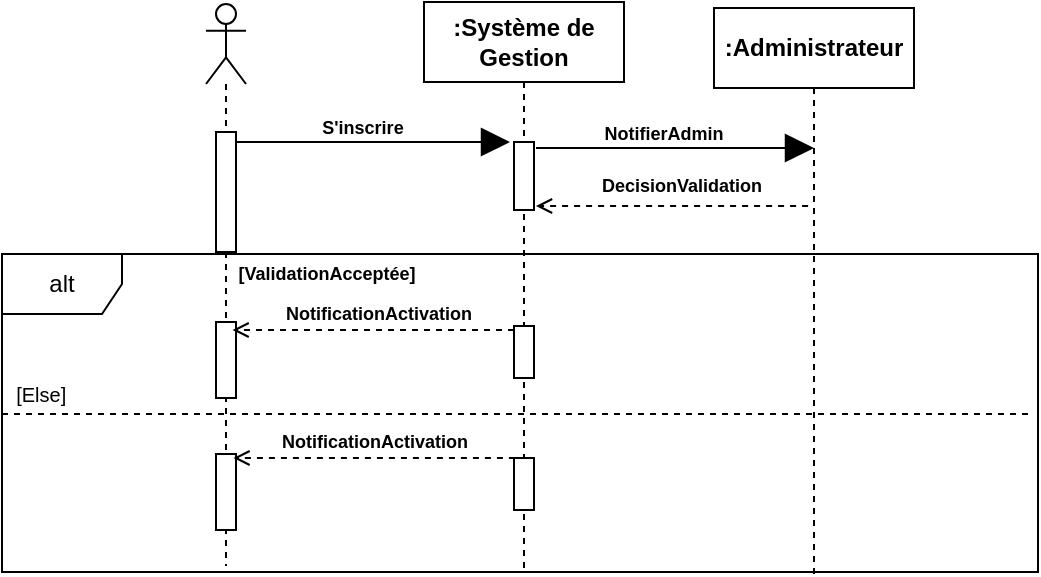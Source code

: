 <mxfile version="26.2.13">
  <diagram name="Page-1" id="2YBvvXClWsGukQMizWep">
    <mxGraphModel dx="734" dy="471" grid="0" gridSize="10" guides="1" tooltips="1" connect="1" arrows="1" fold="1" page="0" pageScale="1" pageWidth="850" pageHeight="1100" math="0" shadow="0">
      <root>
        <mxCell id="0" />
        <mxCell id="1" parent="0" />
        <mxCell id="1BGlT708HDDGTEZ969rv-1" value="alt" style="shape=umlFrame;whiteSpace=wrap;html=1;pointerEvents=0;labelBorderColor=none;fillColor=light-dark(#FFFFFF,#FFFFFF);fontColor=light-dark(#000000,#000000);strokeColor=light-dark(#000000,#000000);" vertex="1" parent="1">
          <mxGeometry x="125" y="210" width="518" height="159" as="geometry" />
        </mxCell>
        <mxCell id="1BGlT708HDDGTEZ969rv-2" value="&lt;b&gt;:Système de Gestion&lt;/b&gt;" style="shape=umlLifeline;perimeter=lifelinePerimeter;whiteSpace=wrap;html=1;container=0;dropTarget=0;collapsible=0;recursiveResize=0;outlineConnect=0;portConstraint=eastwest;newEdgeStyle={&quot;edgeStyle&quot;:&quot;elbowEdgeStyle&quot;,&quot;elbow&quot;:&quot;vertical&quot;,&quot;curved&quot;:0,&quot;rounded&quot;:0};fillColor=light-dark(#FFFFFF, #ffffff);strokeColor=light-dark(#000000,#000000);labelBackgroundColor=none;fontColor=light-dark(#000000,#000000);" vertex="1" parent="1">
          <mxGeometry x="336" y="84" width="100" height="284" as="geometry" />
        </mxCell>
        <mxCell id="1BGlT708HDDGTEZ969rv-3" value="" style="html=1;points=[[0,0,0,0,5],[0,1,0,0,-5],[1,0,0,0,5],[1,1,0,0,-5]];perimeter=orthogonalPerimeter;outlineConnect=0;targetShapes=umlLifeline;portConstraint=eastwest;newEdgeStyle={&quot;curved&quot;:0,&quot;rounded&quot;:0};fillColor=light-dark(#FFFFFF,#FFFFFF);strokeColor=light-dark(#000000,#000000);" vertex="1" parent="1BGlT708HDDGTEZ969rv-2">
          <mxGeometry x="45" y="70" width="10" height="34" as="geometry" />
        </mxCell>
        <mxCell id="1BGlT708HDDGTEZ969rv-4" value="" style="html=1;points=[[0,0,0,0,5],[0,1,0,0,-5],[1,0,0,0,5],[1,1,0,0,-5]];perimeter=orthogonalPerimeter;outlineConnect=0;targetShapes=umlLifeline;portConstraint=eastwest;newEdgeStyle={&quot;curved&quot;:0,&quot;rounded&quot;:0};fillColor=light-dark(#FFFFFF,#FFFFFF);strokeColor=light-dark(#000000,#000000);" vertex="1" parent="1BGlT708HDDGTEZ969rv-2">
          <mxGeometry x="45" y="162" width="10" height="26" as="geometry" />
        </mxCell>
        <mxCell id="1BGlT708HDDGTEZ969rv-63" value="" style="html=1;points=[[0,0,0,0,5],[0,1,0,0,-5],[1,0,0,0,5],[1,1,0,0,-5]];perimeter=orthogonalPerimeter;outlineConnect=0;targetShapes=umlLifeline;portConstraint=eastwest;newEdgeStyle={&quot;curved&quot;:0,&quot;rounded&quot;:0};fillColor=light-dark(#FFFFFF,#FFFFFF);strokeColor=light-dark(#000000,#000000);" vertex="1" parent="1BGlT708HDDGTEZ969rv-2">
          <mxGeometry x="45" y="228" width="10" height="26" as="geometry" />
        </mxCell>
        <mxCell id="1BGlT708HDDGTEZ969rv-9" value="" style="shape=umlLifeline;perimeter=lifelinePerimeter;whiteSpace=wrap;html=1;container=1;dropTarget=0;collapsible=0;recursiveResize=0;outlineConnect=0;portConstraint=eastwest;newEdgeStyle={&quot;curved&quot;:0,&quot;rounded&quot;:0};participant=umlActor;fillColor=light-dark(#FFFFFF,#000000);strokeColor=light-dark(#000000,#000000);" vertex="1" parent="1">
          <mxGeometry x="227" y="85" width="20" height="281" as="geometry" />
        </mxCell>
        <mxCell id="1BGlT708HDDGTEZ969rv-10" value="" style="html=1;points=[[0,0,0,0,5],[0,1,0,0,-5],[1,0,0,0,5],[1,1,0,0,-5]];perimeter=orthogonalPerimeter;outlineConnect=0;targetShapes=umlLifeline;portConstraint=eastwest;newEdgeStyle={&quot;curved&quot;:0,&quot;rounded&quot;:0};fillColor=light-dark(#FFFFFF,#FFFFFF);strokeColor=light-dark(#000000,#000000);" vertex="1" parent="1BGlT708HDDGTEZ969rv-9">
          <mxGeometry x="5" y="64" width="10" height="60" as="geometry" />
        </mxCell>
        <mxCell id="1BGlT708HDDGTEZ969rv-11" value="" style="html=1;points=[[0,0,0,0,5],[0,1,0,0,-5],[1,0,0,0,5],[1,1,0,0,-5]];perimeter=orthogonalPerimeter;outlineConnect=0;targetShapes=umlLifeline;portConstraint=eastwest;newEdgeStyle={&quot;curved&quot;:0,&quot;rounded&quot;:0};fillColor=light-dark(#FFFFFF,#FFFFFF);strokeColor=light-dark(#000000,#000000);" vertex="1" parent="1BGlT708HDDGTEZ969rv-9">
          <mxGeometry x="5" y="159" width="10" height="38" as="geometry" />
        </mxCell>
        <mxCell id="1BGlT708HDDGTEZ969rv-65" value="" style="html=1;points=[[0,0,0,0,5],[0,1,0,0,-5],[1,0,0,0,5],[1,1,0,0,-5]];perimeter=orthogonalPerimeter;outlineConnect=0;targetShapes=umlLifeline;portConstraint=eastwest;newEdgeStyle={&quot;curved&quot;:0,&quot;rounded&quot;:0};fillColor=light-dark(#FFFFFF,#FFFFFF);strokeColor=light-dark(#000000,#000000);" vertex="1" parent="1BGlT708HDDGTEZ969rv-9">
          <mxGeometry x="5" y="225" width="10" height="38" as="geometry" />
        </mxCell>
        <mxCell id="1BGlT708HDDGTEZ969rv-16" value="" style="endArrow=block;endFill=1;endSize=12;html=1;rounded=0;strokeColor=light-dark(#000000,#000000);exitX=1;exitY=0;exitDx=0;exitDy=5;exitPerimeter=0;" edge="1" parent="1" source="1BGlT708HDDGTEZ969rv-10">
          <mxGeometry width="160" relative="1" as="geometry">
            <mxPoint x="252" y="156" as="sourcePoint" />
            <mxPoint x="379" y="154" as="targetPoint" />
          </mxGeometry>
        </mxCell>
        <mxCell id="1BGlT708HDDGTEZ969rv-17" value="&lt;b&gt;:Administrateur&lt;/b&gt;" style="shape=umlLifeline;perimeter=lifelinePerimeter;whiteSpace=wrap;html=1;container=1;dropTarget=0;collapsible=0;recursiveResize=0;outlineConnect=0;portConstraint=eastwest;newEdgeStyle={&quot;curved&quot;:0,&quot;rounded&quot;:0};fillColor=light-dark(#FFFFFF,#FFFFFF);fontColor=light-dark(#000000,#000000);strokeColor=light-dark(#000000,#000000);" vertex="1" parent="1">
          <mxGeometry x="481" y="87" width="100" height="283" as="geometry" />
        </mxCell>
        <mxCell id="1BGlT708HDDGTEZ969rv-19" value="&lt;font style=&quot;color: light-dark(rgb(0, 0, 0), rgb(0, 0, 0)); font-size: 9px;&quot;&gt;&lt;b style=&quot;&quot;&gt;S&#39;inscrire&lt;/b&gt;&lt;/font&gt;" style="text;html=1;align=center;verticalAlign=middle;whiteSpace=wrap;rounded=0;" vertex="1" parent="1">
          <mxGeometry x="241" y="135" width="129" height="22" as="geometry" />
        </mxCell>
        <mxCell id="1BGlT708HDDGTEZ969rv-23" value="&lt;font style=&quot;color: light-dark(rgb(0, 0, 0), rgb(0, 0, 0)); font-size: 9px;&quot;&gt;&lt;b style=&quot;&quot;&gt;NotificationActivation&lt;/b&gt;&lt;/font&gt;" style="text;html=1;align=center;verticalAlign=middle;whiteSpace=wrap;rounded=0;" vertex="1" parent="1">
          <mxGeometry x="255.92" y="230" width="114.72" height="17" as="geometry" />
        </mxCell>
        <mxCell id="1BGlT708HDDGTEZ969rv-24" value="" style="endArrow=open;html=1;rounded=0;strokeColor=light-dark(#000000,#000000);dashed=1;strokeWidth=1;endFill=0;entryX=0;entryY=1;entryDx=0;entryDy=0;" edge="1" parent="1">
          <mxGeometry width="50" height="50" relative="1" as="geometry">
            <mxPoint x="381" y="248" as="sourcePoint" />
            <mxPoint x="240.28" y="248" as="targetPoint" />
          </mxGeometry>
        </mxCell>
        <mxCell id="1BGlT708HDDGTEZ969rv-42" value="" style="line;strokeWidth=1;fillColor=none;align=left;verticalAlign=middle;spacingTop=-1;spacingLeft=3;spacingRight=3;rotatable=0;labelPosition=right;points=[];portConstraint=eastwest;strokeColor=light-dark(#000000,#000000);dashed=1;" vertex="1" parent="1">
          <mxGeometry x="125" y="286" width="516" height="8" as="geometry" />
        </mxCell>
        <mxCell id="1BGlT708HDDGTEZ969rv-43" value="&lt;font style=&quot;color: light-dark(rgb(0, 0, 0), rgb(0, 0, 0)); font-size: 10px;&quot;&gt;[Else]&amp;nbsp;&lt;/font&gt;" style="text;html=1;align=center;verticalAlign=middle;whiteSpace=wrap;rounded=0;" vertex="1" parent="1">
          <mxGeometry x="124" y="270" width="44" height="19" as="geometry" />
        </mxCell>
        <mxCell id="1BGlT708HDDGTEZ969rv-56" value="" style="endArrow=block;endFill=1;endSize=12;html=1;rounded=0;strokeColor=light-dark(#000000,#000000);" edge="1" parent="1">
          <mxGeometry width="160" relative="1" as="geometry">
            <mxPoint x="392" y="157" as="sourcePoint" />
            <mxPoint x="531" y="157" as="targetPoint" />
          </mxGeometry>
        </mxCell>
        <mxCell id="1BGlT708HDDGTEZ969rv-57" value="&lt;font style=&quot;color: light-dark(rgb(0, 0, 0), rgb(0, 0, 0)); font-size: 9px;&quot;&gt;&lt;b style=&quot;&quot;&gt;NotifierAdmin&lt;/b&gt;&lt;/font&gt;" style="text;html=1;align=center;verticalAlign=middle;whiteSpace=wrap;rounded=0;" vertex="1" parent="1">
          <mxGeometry x="397.18" y="138" width="118" height="22" as="geometry" />
        </mxCell>
        <mxCell id="1BGlT708HDDGTEZ969rv-58" value="" style="endArrow=open;html=1;rounded=0;strokeColor=light-dark(#000000,#000000);dashed=1;strokeWidth=1;endFill=0;" edge="1" parent="1">
          <mxGeometry width="50" height="50" relative="1" as="geometry">
            <mxPoint x="528.05" y="186" as="sourcePoint" />
            <mxPoint x="391.997" y="186" as="targetPoint" />
          </mxGeometry>
        </mxCell>
        <mxCell id="1BGlT708HDDGTEZ969rv-59" value="&lt;font style=&quot;color: light-dark(rgb(0, 0, 0), rgb(0, 0, 0)); font-size: 9px;&quot;&gt;&lt;b style=&quot;&quot;&gt;DecisionValidation&lt;/b&gt;&lt;/font&gt;" style="text;html=1;align=center;verticalAlign=middle;whiteSpace=wrap;rounded=0;" vertex="1" parent="1">
          <mxGeometry x="406" y="164" width="118" height="22" as="geometry" />
        </mxCell>
        <mxCell id="1BGlT708HDDGTEZ969rv-64" value="" style="endArrow=open;html=1;rounded=0;strokeColor=light-dark(#000000,#000000);dashed=1;strokeWidth=1;endFill=0;entryX=0;entryY=1;entryDx=0;entryDy=0;" edge="1" parent="1">
          <mxGeometry width="50" height="50" relative="1" as="geometry">
            <mxPoint x="381.46" y="312" as="sourcePoint" />
            <mxPoint x="240.74" y="312" as="targetPoint" />
          </mxGeometry>
        </mxCell>
        <mxCell id="1BGlT708HDDGTEZ969rv-66" value="&lt;font style=&quot;color: light-dark(rgb(0, 0, 0), rgb(0, 0, 0)); font-size: 9px;&quot;&gt;&lt;b style=&quot;&quot;&gt;NotificationActivation&lt;/b&gt;&lt;/font&gt;" style="text;html=1;align=center;verticalAlign=middle;whiteSpace=wrap;rounded=0;" vertex="1" parent="1">
          <mxGeometry x="253.74" y="294" width="114.72" height="17" as="geometry" />
        </mxCell>
        <mxCell id="1BGlT708HDDGTEZ969rv-67" value="&lt;font style=&quot;color: light-dark(rgb(0, 0, 0), rgb(0, 0, 0)); font-size: 9px;&quot;&gt;&lt;b style=&quot;&quot;&gt;[ValidationAcceptée]&lt;/b&gt;&lt;/font&gt;" style="text;html=1;align=center;verticalAlign=middle;whiteSpace=wrap;rounded=0;" vertex="1" parent="1">
          <mxGeometry x="223" y="208" width="129" height="22" as="geometry" />
        </mxCell>
      </root>
    </mxGraphModel>
  </diagram>
</mxfile>
